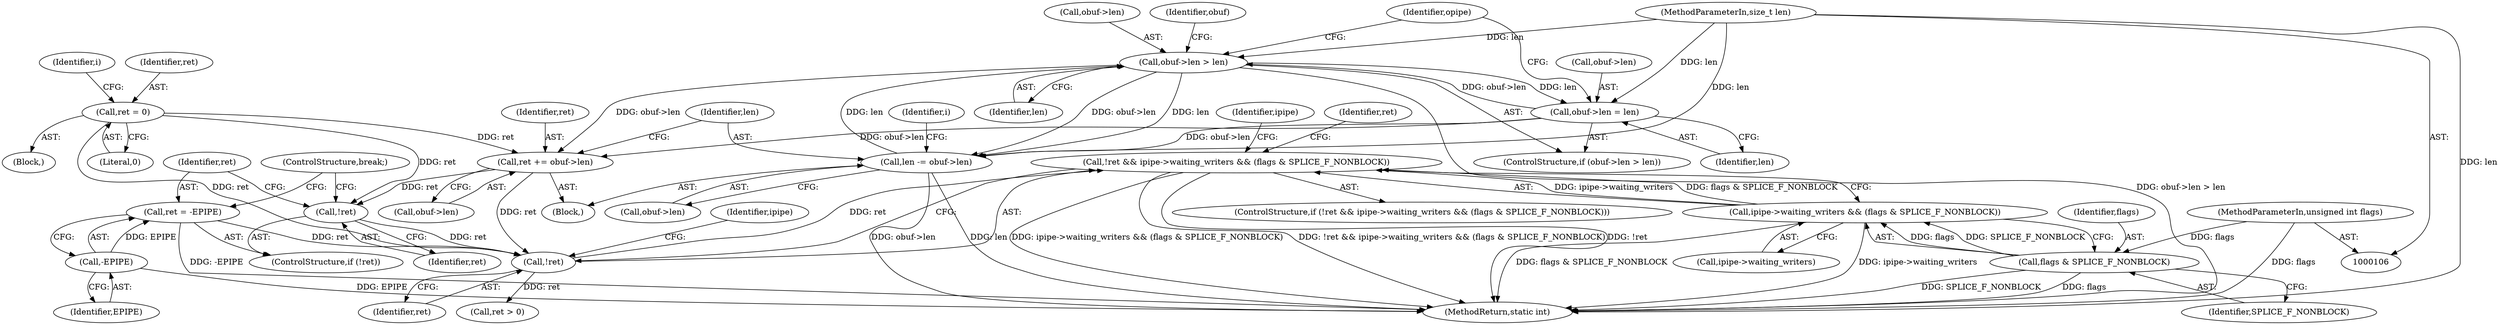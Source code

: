 digraph "0_linux_6b3a707736301c2128ca85ce85fb13f60b5e350a_1@API" {
"1000244" [label="(Call,!ret && ipipe->waiting_writers && (flags & SPLICE_F_NONBLOCK))"];
"1000245" [label="(Call,!ret)"];
"1000141" [label="(Call,ret = -EPIPE)"];
"1000143" [label="(Call,-EPIPE)"];
"1000139" [label="(Call,!ret)"];
"1000230" [label="(Call,ret += obuf->len)"];
"1000216" [label="(Call,obuf->len > len)"];
"1000221" [label="(Call,obuf->len = len)"];
"1000109" [label="(MethodParameterIn,size_t len)"];
"1000235" [label="(Call,len -= obuf->len)"];
"1000115" [label="(Call,ret = 0)"];
"1000247" [label="(Call,ipipe->waiting_writers && (flags & SPLICE_F_NONBLOCK))"];
"1000251" [label="(Call,flags & SPLICE_F_NONBLOCK)"];
"1000110" [label="(MethodParameterIn,unsigned int flags)"];
"1000142" [label="(Identifier,ret)"];
"1000253" [label="(Identifier,SPLICE_F_NONBLOCK)"];
"1000255" [label="(Identifier,ret)"];
"1000221" [label="(Call,obuf->len = len)"];
"1000217" [label="(Call,obuf->len)"];
"1000139" [label="(Call,!ret)"];
"1000232" [label="(Call,obuf->len)"];
"1000246" [label="(Identifier,ret)"];
"1000111" [label="(Block,)"];
"1000251" [label="(Call,flags & SPLICE_F_NONBLOCK)"];
"1000243" [label="(ControlStructure,if (!ret && ipipe->waiting_writers && (flags & SPLICE_F_NONBLOCK)))"];
"1000245" [label="(Call,!ret)"];
"1000216" [label="(Call,obuf->len > len)"];
"1000235" [label="(Call,len -= obuf->len)"];
"1000244" [label="(Call,!ret && ipipe->waiting_writers && (flags & SPLICE_F_NONBLOCK))"];
"1000120" [label="(Identifier,i)"];
"1000230" [label="(Call,ret += obuf->len)"];
"1000263" [label="(Call,ret > 0)"];
"1000143" [label="(Call,-EPIPE)"];
"1000115" [label="(Call,ret = 0)"];
"1000247" [label="(Call,ipipe->waiting_writers && (flags & SPLICE_F_NONBLOCK))"];
"1000144" [label="(Identifier,EPIPE)"];
"1000270" [label="(MethodReturn,static int)"];
"1000237" [label="(Call,obuf->len)"];
"1000220" [label="(Identifier,len)"];
"1000241" [label="(Identifier,i)"];
"1000117" [label="(Literal,0)"];
"1000141" [label="(Call,ret = -EPIPE)"];
"1000110" [label="(MethodParameterIn,unsigned int flags)"];
"1000215" [label="(ControlStructure,if (obuf->len > len))"];
"1000252" [label="(Identifier,flags)"];
"1000236" [label="(Identifier,len)"];
"1000248" [label="(Call,ipipe->waiting_writers)"];
"1000222" [label="(Call,obuf->len)"];
"1000116" [label="(Identifier,ret)"];
"1000228" [label="(Identifier,opipe)"];
"1000223" [label="(Identifier,obuf)"];
"1000109" [label="(MethodParameterIn,size_t len)"];
"1000259" [label="(Identifier,ipipe)"];
"1000231" [label="(Identifier,ret)"];
"1000138" [label="(ControlStructure,if (!ret))"];
"1000225" [label="(Identifier,len)"];
"1000127" [label="(Block,)"];
"1000140" [label="(Identifier,ret)"];
"1000249" [label="(Identifier,ipipe)"];
"1000145" [label="(ControlStructure,break;)"];
"1000244" -> "1000243"  [label="AST: "];
"1000244" -> "1000245"  [label="CFG: "];
"1000244" -> "1000247"  [label="CFG: "];
"1000245" -> "1000244"  [label="AST: "];
"1000247" -> "1000244"  [label="AST: "];
"1000255" -> "1000244"  [label="CFG: "];
"1000259" -> "1000244"  [label="CFG: "];
"1000244" -> "1000270"  [label="DDG: !ret && ipipe->waiting_writers && (flags & SPLICE_F_NONBLOCK)"];
"1000244" -> "1000270"  [label="DDG: !ret"];
"1000244" -> "1000270"  [label="DDG: ipipe->waiting_writers && (flags & SPLICE_F_NONBLOCK)"];
"1000245" -> "1000244"  [label="DDG: ret"];
"1000247" -> "1000244"  [label="DDG: ipipe->waiting_writers"];
"1000247" -> "1000244"  [label="DDG: flags & SPLICE_F_NONBLOCK"];
"1000245" -> "1000246"  [label="CFG: "];
"1000246" -> "1000245"  [label="AST: "];
"1000249" -> "1000245"  [label="CFG: "];
"1000141" -> "1000245"  [label="DDG: ret"];
"1000139" -> "1000245"  [label="DDG: ret"];
"1000230" -> "1000245"  [label="DDG: ret"];
"1000115" -> "1000245"  [label="DDG: ret"];
"1000245" -> "1000263"  [label="DDG: ret"];
"1000141" -> "1000138"  [label="AST: "];
"1000141" -> "1000143"  [label="CFG: "];
"1000142" -> "1000141"  [label="AST: "];
"1000143" -> "1000141"  [label="AST: "];
"1000145" -> "1000141"  [label="CFG: "];
"1000141" -> "1000270"  [label="DDG: -EPIPE"];
"1000143" -> "1000141"  [label="DDG: EPIPE"];
"1000143" -> "1000144"  [label="CFG: "];
"1000144" -> "1000143"  [label="AST: "];
"1000143" -> "1000270"  [label="DDG: EPIPE"];
"1000139" -> "1000138"  [label="AST: "];
"1000139" -> "1000140"  [label="CFG: "];
"1000140" -> "1000139"  [label="AST: "];
"1000142" -> "1000139"  [label="CFG: "];
"1000145" -> "1000139"  [label="CFG: "];
"1000230" -> "1000139"  [label="DDG: ret"];
"1000115" -> "1000139"  [label="DDG: ret"];
"1000230" -> "1000127"  [label="AST: "];
"1000230" -> "1000232"  [label="CFG: "];
"1000231" -> "1000230"  [label="AST: "];
"1000232" -> "1000230"  [label="AST: "];
"1000236" -> "1000230"  [label="CFG: "];
"1000216" -> "1000230"  [label="DDG: obuf->len"];
"1000221" -> "1000230"  [label="DDG: obuf->len"];
"1000115" -> "1000230"  [label="DDG: ret"];
"1000216" -> "1000215"  [label="AST: "];
"1000216" -> "1000220"  [label="CFG: "];
"1000217" -> "1000216"  [label="AST: "];
"1000220" -> "1000216"  [label="AST: "];
"1000223" -> "1000216"  [label="CFG: "];
"1000228" -> "1000216"  [label="CFG: "];
"1000216" -> "1000270"  [label="DDG: obuf->len > len"];
"1000221" -> "1000216"  [label="DDG: obuf->len"];
"1000235" -> "1000216"  [label="DDG: len"];
"1000109" -> "1000216"  [label="DDG: len"];
"1000216" -> "1000221"  [label="DDG: len"];
"1000216" -> "1000235"  [label="DDG: obuf->len"];
"1000216" -> "1000235"  [label="DDG: len"];
"1000221" -> "1000215"  [label="AST: "];
"1000221" -> "1000225"  [label="CFG: "];
"1000222" -> "1000221"  [label="AST: "];
"1000225" -> "1000221"  [label="AST: "];
"1000228" -> "1000221"  [label="CFG: "];
"1000109" -> "1000221"  [label="DDG: len"];
"1000221" -> "1000235"  [label="DDG: obuf->len"];
"1000109" -> "1000106"  [label="AST: "];
"1000109" -> "1000270"  [label="DDG: len"];
"1000109" -> "1000235"  [label="DDG: len"];
"1000235" -> "1000127"  [label="AST: "];
"1000235" -> "1000237"  [label="CFG: "];
"1000236" -> "1000235"  [label="AST: "];
"1000237" -> "1000235"  [label="AST: "];
"1000241" -> "1000235"  [label="CFG: "];
"1000235" -> "1000270"  [label="DDG: obuf->len"];
"1000235" -> "1000270"  [label="DDG: len"];
"1000115" -> "1000111"  [label="AST: "];
"1000115" -> "1000117"  [label="CFG: "];
"1000116" -> "1000115"  [label="AST: "];
"1000117" -> "1000115"  [label="AST: "];
"1000120" -> "1000115"  [label="CFG: "];
"1000247" -> "1000248"  [label="CFG: "];
"1000247" -> "1000251"  [label="CFG: "];
"1000248" -> "1000247"  [label="AST: "];
"1000251" -> "1000247"  [label="AST: "];
"1000247" -> "1000270"  [label="DDG: ipipe->waiting_writers"];
"1000247" -> "1000270"  [label="DDG: flags & SPLICE_F_NONBLOCK"];
"1000251" -> "1000247"  [label="DDG: flags"];
"1000251" -> "1000247"  [label="DDG: SPLICE_F_NONBLOCK"];
"1000251" -> "1000253"  [label="CFG: "];
"1000252" -> "1000251"  [label="AST: "];
"1000253" -> "1000251"  [label="AST: "];
"1000251" -> "1000270"  [label="DDG: SPLICE_F_NONBLOCK"];
"1000251" -> "1000270"  [label="DDG: flags"];
"1000110" -> "1000251"  [label="DDG: flags"];
"1000110" -> "1000106"  [label="AST: "];
"1000110" -> "1000270"  [label="DDG: flags"];
}
